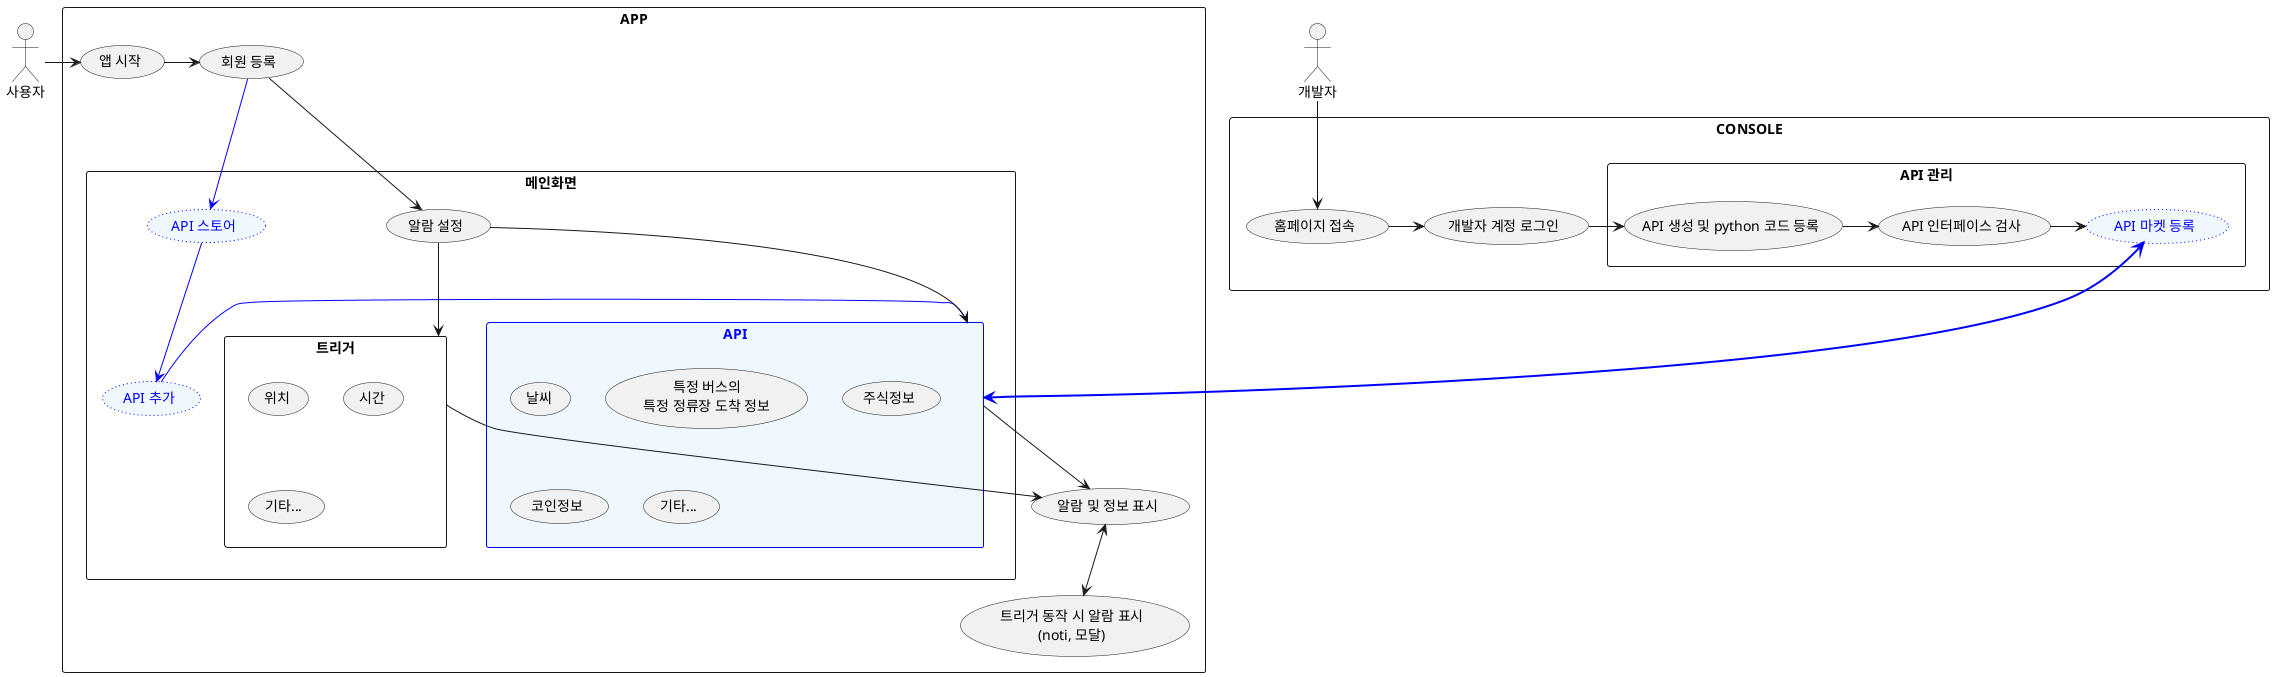 @startuml app

'left to right direction

actor "사용자" as user
rectangle APP {
  usecase "앱 시작" as S1
  usecase "회원 등록" as S2

  rectangle 메인화면 as M {
    usecase "알람 설정" as S3
    usecase "API 스토어" as S31 #aliceblue;line:blue;line.dotted;text:blue
    usecase "API 추가" as S32 #aliceblue;line:blue;line.dotted;text:blue

        
    rectangle 트리거 as T {
        usecase "위치" as T1
        usecase "시간" as T2
        usecase "기타..." as T3
    }

    rectangle API as API1 #aliceblue;line:blue;text:blue {
        usecase "날씨" as A1
        usecase "특정 버스의\n특정 정류장 도착 정보" as A2
        usecase "주식정보" as A3
        usecase "코인정보" as A4
        usecase "기타..." as A5
    }
  }

  usecase "알람 및 정보 표시" as S4 
  usecase "트리거 동작 시 알람 표시\n(noti, 모달)" as S5

}

user -> S1
S1 -> S2
S2 -down-> S3 
S2 -down-> S31 #blue
S31 -down-> S32 #blue
S32 -right- API1 #blue
S3 -down-> T
S3 -down-> API1
T -down-> S4
API1 -right-> S4
S4 <-down-> S5



'left to right direction

actor "개발자" as dev
rectangle CONSOLE {
  usecase "홈페이지 접속" as DS1
  usecase "개발자 계정 로그인" as DS2

  rectangle "API 관리" as APII {
    usecase "API 생성 및 python 코드 등록" as Z1
    usecase "API 인터페이스 검사" as Z2
    usecase "API 마켓 등록" as API2 #aliceblue;line:blue;line.dotted;text:blue
  }

  dev -down-> DS1
  DS1 -> DS2
  DS2 -> Z1
  Z1 -> Z2
  Z2 -> API2

  API1 <-up-> API2 #line:blue;line.bold;



}



@enduml

'https://raw.githubusercontent.com/Team-Kelly/Requirements/main/uml/usecase/app.puml